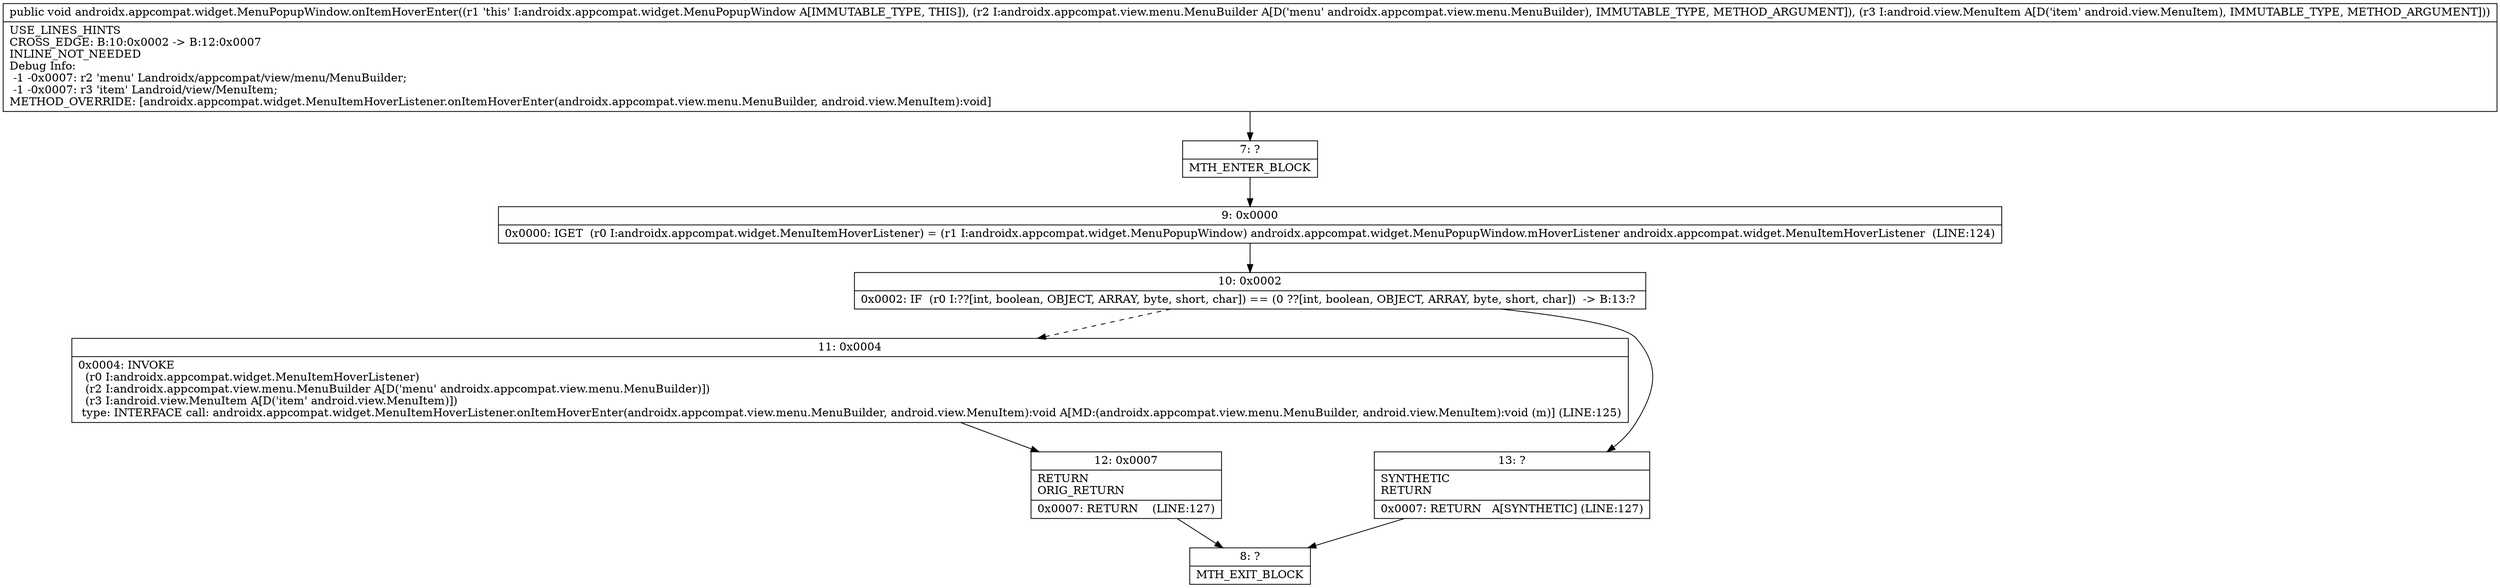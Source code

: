 digraph "CFG forandroidx.appcompat.widget.MenuPopupWindow.onItemHoverEnter(Landroidx\/appcompat\/view\/menu\/MenuBuilder;Landroid\/view\/MenuItem;)V" {
Node_7 [shape=record,label="{7\:\ ?|MTH_ENTER_BLOCK\l}"];
Node_9 [shape=record,label="{9\:\ 0x0000|0x0000: IGET  (r0 I:androidx.appcompat.widget.MenuItemHoverListener) = (r1 I:androidx.appcompat.widget.MenuPopupWindow) androidx.appcompat.widget.MenuPopupWindow.mHoverListener androidx.appcompat.widget.MenuItemHoverListener  (LINE:124)\l}"];
Node_10 [shape=record,label="{10\:\ 0x0002|0x0002: IF  (r0 I:??[int, boolean, OBJECT, ARRAY, byte, short, char]) == (0 ??[int, boolean, OBJECT, ARRAY, byte, short, char])  \-\> B:13:? \l}"];
Node_11 [shape=record,label="{11\:\ 0x0004|0x0004: INVOKE  \l  (r0 I:androidx.appcompat.widget.MenuItemHoverListener)\l  (r2 I:androidx.appcompat.view.menu.MenuBuilder A[D('menu' androidx.appcompat.view.menu.MenuBuilder)])\l  (r3 I:android.view.MenuItem A[D('item' android.view.MenuItem)])\l type: INTERFACE call: androidx.appcompat.widget.MenuItemHoverListener.onItemHoverEnter(androidx.appcompat.view.menu.MenuBuilder, android.view.MenuItem):void A[MD:(androidx.appcompat.view.menu.MenuBuilder, android.view.MenuItem):void (m)] (LINE:125)\l}"];
Node_12 [shape=record,label="{12\:\ 0x0007|RETURN\lORIG_RETURN\l|0x0007: RETURN    (LINE:127)\l}"];
Node_8 [shape=record,label="{8\:\ ?|MTH_EXIT_BLOCK\l}"];
Node_13 [shape=record,label="{13\:\ ?|SYNTHETIC\lRETURN\l|0x0007: RETURN   A[SYNTHETIC] (LINE:127)\l}"];
MethodNode[shape=record,label="{public void androidx.appcompat.widget.MenuPopupWindow.onItemHoverEnter((r1 'this' I:androidx.appcompat.widget.MenuPopupWindow A[IMMUTABLE_TYPE, THIS]), (r2 I:androidx.appcompat.view.menu.MenuBuilder A[D('menu' androidx.appcompat.view.menu.MenuBuilder), IMMUTABLE_TYPE, METHOD_ARGUMENT]), (r3 I:android.view.MenuItem A[D('item' android.view.MenuItem), IMMUTABLE_TYPE, METHOD_ARGUMENT]))  | USE_LINES_HINTS\lCROSS_EDGE: B:10:0x0002 \-\> B:12:0x0007\lINLINE_NOT_NEEDED\lDebug Info:\l  \-1 \-0x0007: r2 'menu' Landroidx\/appcompat\/view\/menu\/MenuBuilder;\l  \-1 \-0x0007: r3 'item' Landroid\/view\/MenuItem;\lMETHOD_OVERRIDE: [androidx.appcompat.widget.MenuItemHoverListener.onItemHoverEnter(androidx.appcompat.view.menu.MenuBuilder, android.view.MenuItem):void]\l}"];
MethodNode -> Node_7;Node_7 -> Node_9;
Node_9 -> Node_10;
Node_10 -> Node_11[style=dashed];
Node_10 -> Node_13;
Node_11 -> Node_12;
Node_12 -> Node_8;
Node_13 -> Node_8;
}

